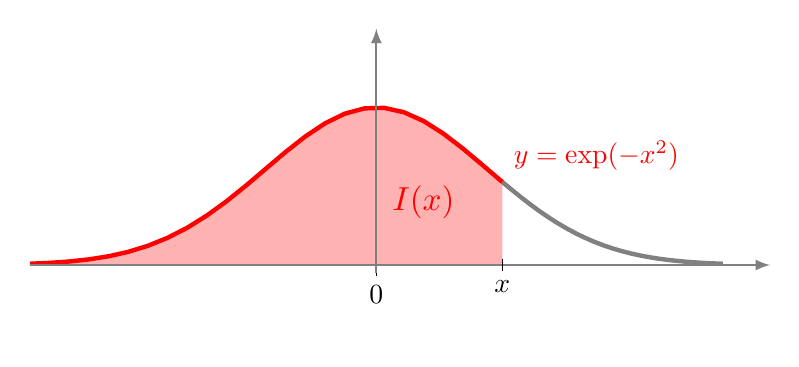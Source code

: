 \begin{tikzpicture}[scale=2]

\def\A{0.8}
% Graphe et aire
  \fill[red!30] (-2,0) -- plot[domain=-2:\A] (\x,{exp(-\x*\x)}) -- (\A,0) -- cycle; 
% \node at (0.5,0.3) {$\mathcal{A}$};

  \draw[gray, ultra thick] plot[domain=\A:2.2] (\x,{exp(-\x*\x)}) ;
  \draw[ultra thick, color=red,domain=-2.2:\A] plot (\x,{exp(-\x*\x)}) node[above right] {$y=\exp(-x^2)$};

% Labels
  \foreach \x/\xtext in {0/0} %, 1/1, 2/2}
  \draw (\x cm,2pt) -- (\x cm,-2pt) node[anchor=north] {$\xtext$};
%  \draw (1pt,1cm) -- (-1pt,1cm) node[anchor=south east] {$1$};
  \node[below, inner sep=10pt] at (0.5,0) {\vphantom{$n=10$}};

% Axes
     \draw[->,>=latex,thick, gray] (-2.2,0)--(2.5,0) ; %node[below,black] {$x$};
     \draw[->,>=latex,thick, gray] (0,-0.05)--(0,1.5);  %node[right,black] {$y$};  

  \draw (\A cm,1pt) -- (\A cm,-1 pt) node[below] {$x$};

  \node[red,scale=1.2] at (\A-0.5,0.4) {$I(x)$};
\end{tikzpicture}
